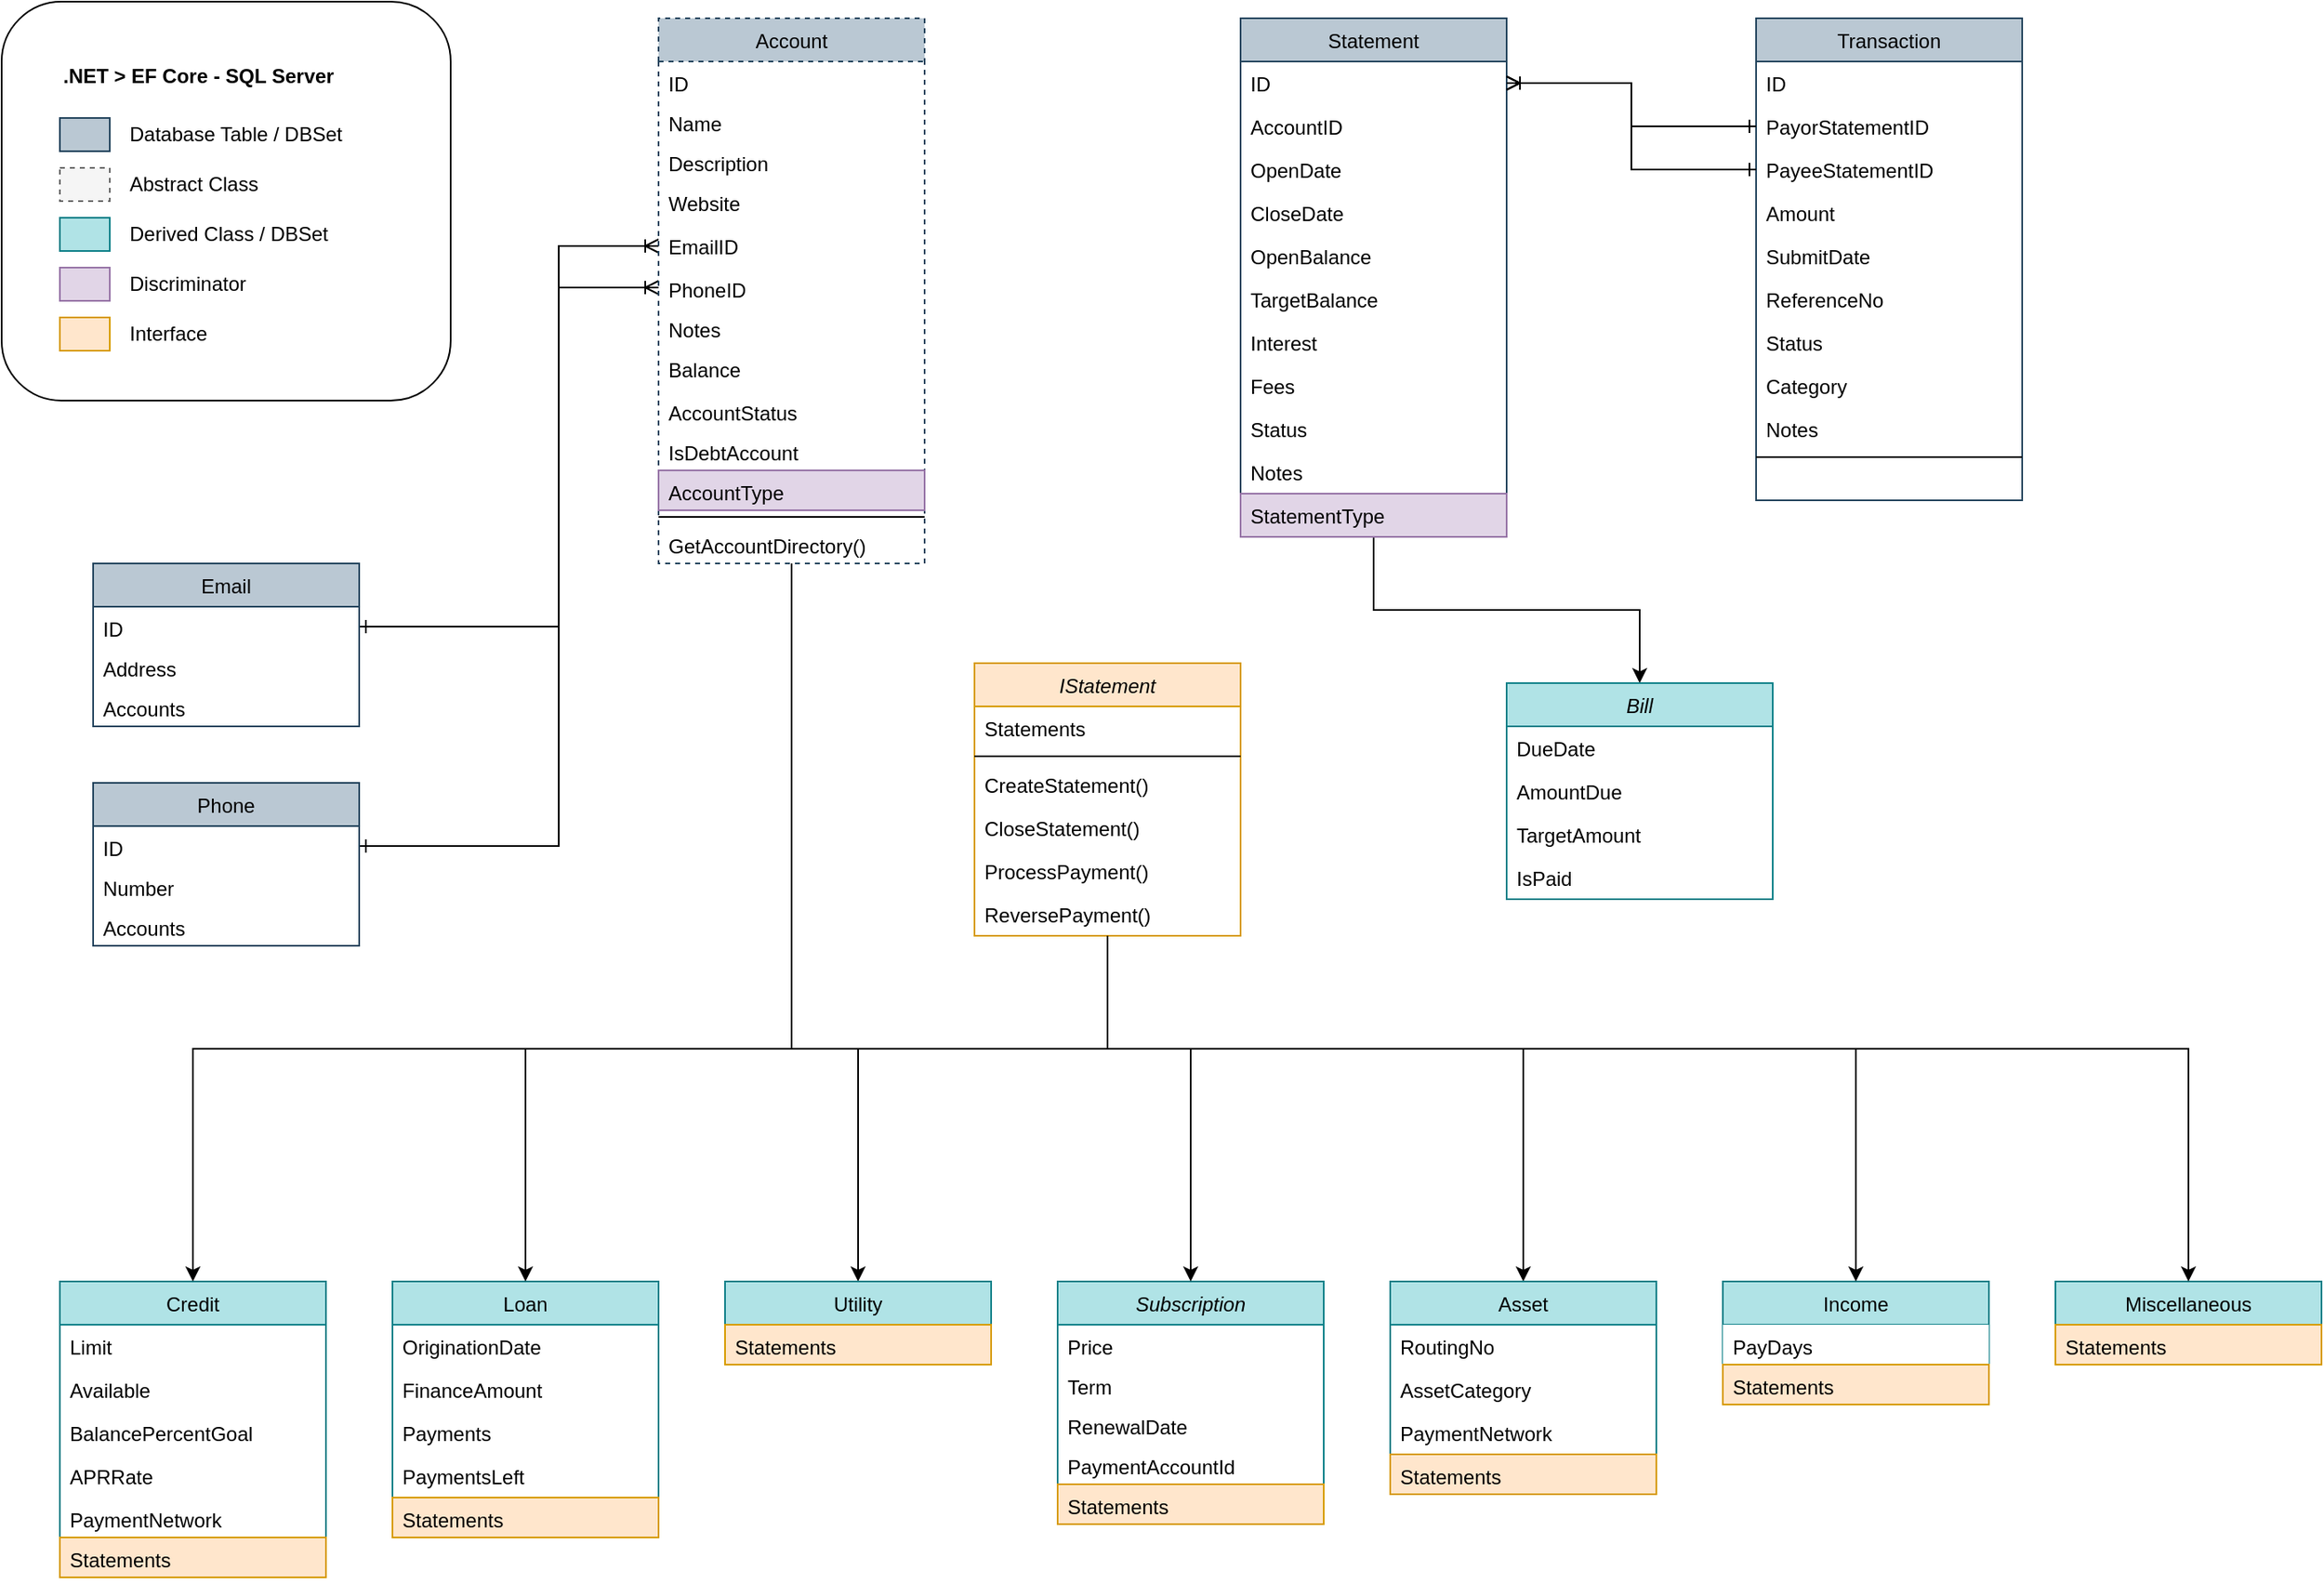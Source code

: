 <mxfile version="24.7.8">
  <diagram id="C5RBs43oDa-KdzZeNtuy" name="Page-1">
    <mxGraphModel dx="3118" dy="3020" grid="1" gridSize="10" guides="1" tooltips="1" connect="1" arrows="1" fold="1" page="1" pageScale="1" pageWidth="1700" pageHeight="1100" math="0" shadow="0">
      <root>
        <mxCell id="WIyWlLk6GJQsqaUBKTNV-0" />
        <mxCell id="WIyWlLk6GJQsqaUBKTNV-1" parent="WIyWlLk6GJQsqaUBKTNV-0" />
        <mxCell id="zkfFHV4jXpPFQw0GAbJ--0" value="Subscription" style="swimlane;fontStyle=2;align=center;verticalAlign=top;childLayout=stackLayout;horizontal=1;startSize=26;horizontalStack=0;resizeParent=1;resizeLast=0;collapsible=1;marginBottom=0;rounded=0;shadow=0;strokeWidth=1;fillColor=#b0e3e6;strokeColor=#0e8088;swimlaneFillColor=default;" parent="WIyWlLk6GJQsqaUBKTNV-1" vertex="1">
          <mxGeometry x="-960" y="-1360" width="160" height="146" as="geometry">
            <mxRectangle x="230" y="140" width="160" height="26" as="alternateBounds" />
          </mxGeometry>
        </mxCell>
        <mxCell id="_o4-oaHqPEH7FaCkr4m0-17" value="Price" style="text;align=left;verticalAlign=top;spacingLeft=4;spacingRight=4;overflow=hidden;rotatable=0;points=[[0,0.5],[1,0.5]];portConstraint=eastwest;rounded=0;shadow=0;html=0;" parent="zkfFHV4jXpPFQw0GAbJ--0" vertex="1">
          <mxGeometry y="26" width="160" height="24" as="geometry" />
        </mxCell>
        <mxCell id="x95yrB3Szmj78A5uCK90-4" value="Term" style="text;align=left;verticalAlign=top;spacingLeft=4;spacingRight=4;overflow=hidden;rotatable=0;points=[[0,0.5],[1,0.5]];portConstraint=eastwest;rounded=0;shadow=0;html=0;" parent="zkfFHV4jXpPFQw0GAbJ--0" vertex="1">
          <mxGeometry y="50" width="160" height="24" as="geometry" />
        </mxCell>
        <mxCell id="x95yrB3Szmj78A5uCK90-5" value="RenewalDate" style="text;align=left;verticalAlign=top;spacingLeft=4;spacingRight=4;overflow=hidden;rotatable=0;points=[[0,0.5],[1,0.5]];portConstraint=eastwest;rounded=0;shadow=0;html=0;" parent="zkfFHV4jXpPFQw0GAbJ--0" vertex="1">
          <mxGeometry y="74" width="160" height="24" as="geometry" />
        </mxCell>
        <mxCell id="_o4-oaHqPEH7FaCkr4m0-56" value="PaymentAccountId" style="text;align=left;verticalAlign=top;spacingLeft=4;spacingRight=4;overflow=hidden;rotatable=0;points=[[0,0.5],[1,0.5]];portConstraint=eastwest;rounded=0;shadow=0;html=0;" parent="zkfFHV4jXpPFQw0GAbJ--0" vertex="1">
          <mxGeometry y="98" width="160" height="24" as="geometry" />
        </mxCell>
        <mxCell id="ar2JnIKMzX02_-HFeaoh-6" value="Statements" style="text;align=left;verticalAlign=top;spacingLeft=4;spacingRight=4;overflow=hidden;rotatable=0;points=[[0,0.5],[1,0.5]];portConstraint=eastwest;rounded=0;shadow=0;html=0;fillColor=#ffe6cc;strokeColor=#d79b00;" vertex="1" parent="zkfFHV4jXpPFQw0GAbJ--0">
          <mxGeometry y="122" width="160" height="24" as="geometry" />
        </mxCell>
        <mxCell id="zkfFHV4jXpPFQw0GAbJ--6" value="Credit" style="swimlane;fontStyle=0;align=center;verticalAlign=top;childLayout=stackLayout;horizontal=1;startSize=26;horizontalStack=0;resizeParent=1;resizeLast=0;collapsible=1;marginBottom=0;rounded=0;shadow=0;strokeWidth=1;swimlaneFillColor=default;fillColor=#b0e3e6;strokeColor=#0e8088;" parent="WIyWlLk6GJQsqaUBKTNV-1" vertex="1">
          <mxGeometry x="-1560" y="-1360" width="160" height="178" as="geometry">
            <mxRectangle x="130" y="380" width="160" height="26" as="alternateBounds" />
          </mxGeometry>
        </mxCell>
        <mxCell id="zkfFHV4jXpPFQw0GAbJ--7" value="Limit" style="text;align=left;verticalAlign=top;spacingLeft=4;spacingRight=4;overflow=hidden;rotatable=0;points=[[0,0.5],[1,0.5]];portConstraint=eastwest;" parent="zkfFHV4jXpPFQw0GAbJ--6" vertex="1">
          <mxGeometry y="26" width="160" height="26" as="geometry" />
        </mxCell>
        <mxCell id="_o4-oaHqPEH7FaCkr4m0-52" value="Available" style="text;align=left;verticalAlign=top;spacingLeft=4;spacingRight=4;overflow=hidden;rotatable=0;points=[[0,0.5],[1,0.5]];portConstraint=eastwest;rounded=0;shadow=0;html=0;fillColor=none;strokeColor=none;" parent="zkfFHV4jXpPFQw0GAbJ--6" vertex="1">
          <mxGeometry y="52" width="160" height="26" as="geometry" />
        </mxCell>
        <mxCell id="zkfFHV4jXpPFQw0GAbJ--10" value="BalancePercentGoal&#xa;" style="text;align=left;verticalAlign=top;spacingLeft=4;spacingRight=4;overflow=hidden;rotatable=0;points=[[0,0.5],[1,0.5]];portConstraint=eastwest;fontStyle=0" parent="zkfFHV4jXpPFQw0GAbJ--6" vertex="1">
          <mxGeometry y="78" width="160" height="26" as="geometry" />
        </mxCell>
        <mxCell id="zkfFHV4jXpPFQw0GAbJ--8" value="APRRate" style="text;align=left;verticalAlign=top;spacingLeft=4;spacingRight=4;overflow=hidden;rotatable=0;points=[[0,0.5],[1,0.5]];portConstraint=eastwest;rounded=0;shadow=0;html=0;" parent="zkfFHV4jXpPFQw0GAbJ--6" vertex="1">
          <mxGeometry y="104" width="160" height="26" as="geometry" />
        </mxCell>
        <mxCell id="cqpSr_XRYGCI9HJxbMWL-13" value="PaymentNetwork" style="text;align=left;verticalAlign=top;spacingLeft=4;spacingRight=4;overflow=hidden;rotatable=0;points=[[0,0.5],[1,0.5]];portConstraint=eastwest;rounded=0;shadow=0;html=0;" parent="zkfFHV4jXpPFQw0GAbJ--6" vertex="1">
          <mxGeometry y="130" width="160" height="24" as="geometry" />
        </mxCell>
        <mxCell id="ar2JnIKMzX02_-HFeaoh-0" value="Statements" style="text;align=left;verticalAlign=top;spacingLeft=4;spacingRight=4;overflow=hidden;rotatable=0;points=[[0,0.5],[1,0.5]];portConstraint=eastwest;rounded=0;shadow=0;html=0;fillColor=#ffe6cc;strokeColor=#d79b00;" vertex="1" parent="zkfFHV4jXpPFQw0GAbJ--6">
          <mxGeometry y="154" width="160" height="24" as="geometry" />
        </mxCell>
        <mxCell id="x95yrB3Szmj78A5uCK90-19" style="edgeStyle=orthogonalEdgeStyle;rounded=0;orthogonalLoop=1;jettySize=auto;html=1;" parent="WIyWlLk6GJQsqaUBKTNV-1" source="zkfFHV4jXpPFQw0GAbJ--17" target="x95yrB3Szmj78A5uCK90-6" edge="1">
          <mxGeometry relative="1" as="geometry" />
        </mxCell>
        <mxCell id="zkfFHV4jXpPFQw0GAbJ--17" value="Statement" style="swimlane;fontStyle=0;align=center;verticalAlign=top;childLayout=stackLayout;horizontal=1;startSize=26;horizontalStack=0;resizeParent=1;resizeLast=0;collapsible=1;marginBottom=0;rounded=0;shadow=0;strokeWidth=1;swimlaneFillColor=default;fillColor=#bac8d3;strokeColor=#23445d;" parent="WIyWlLk6GJQsqaUBKTNV-1" vertex="1">
          <mxGeometry x="-850" y="-2120" width="160" height="312" as="geometry">
            <mxRectangle x="550" y="140" width="160" height="26" as="alternateBounds" />
          </mxGeometry>
        </mxCell>
        <mxCell id="zkfFHV4jXpPFQw0GAbJ--18" value="ID" style="text;align=left;verticalAlign=top;spacingLeft=4;spacingRight=4;overflow=hidden;rotatable=0;points=[[0,0.5],[1,0.5]];portConstraint=eastwest;" parent="zkfFHV4jXpPFQw0GAbJ--17" vertex="1">
          <mxGeometry y="26" width="160" height="26" as="geometry" />
        </mxCell>
        <mxCell id="zkfFHV4jXpPFQw0GAbJ--19" value="AccountID" style="text;align=left;verticalAlign=top;spacingLeft=4;spacingRight=4;overflow=hidden;rotatable=0;points=[[0,0.5],[1,0.5]];portConstraint=eastwest;rounded=0;shadow=0;html=0;" parent="zkfFHV4jXpPFQw0GAbJ--17" vertex="1">
          <mxGeometry y="52" width="160" height="26" as="geometry" />
        </mxCell>
        <mxCell id="zkfFHV4jXpPFQw0GAbJ--20" value="OpenDate" style="text;align=left;verticalAlign=top;spacingLeft=4;spacingRight=4;overflow=hidden;rotatable=0;points=[[0,0.5],[1,0.5]];portConstraint=eastwest;rounded=0;shadow=0;html=0;" parent="zkfFHV4jXpPFQw0GAbJ--17" vertex="1">
          <mxGeometry y="78" width="160" height="26" as="geometry" />
        </mxCell>
        <mxCell id="zkfFHV4jXpPFQw0GAbJ--21" value="CloseDate" style="text;align=left;verticalAlign=top;spacingLeft=4;spacingRight=4;overflow=hidden;rotatable=0;points=[[0,0.5],[1,0.5]];portConstraint=eastwest;rounded=0;shadow=0;html=0;" parent="zkfFHV4jXpPFQw0GAbJ--17" vertex="1">
          <mxGeometry y="104" width="160" height="26" as="geometry" />
        </mxCell>
        <mxCell id="cqpSr_XRYGCI9HJxbMWL-11" value="OpenBalance" style="text;align=left;verticalAlign=top;spacingLeft=4;spacingRight=4;overflow=hidden;rotatable=0;points=[[0,0.5],[1,0.5]];portConstraint=eastwest;rounded=0;shadow=0;html=0;" parent="zkfFHV4jXpPFQw0GAbJ--17" vertex="1">
          <mxGeometry y="130" width="160" height="26" as="geometry" />
        </mxCell>
        <mxCell id="cqpSr_XRYGCI9HJxbMWL-12" value="TargetBalance" style="text;align=left;verticalAlign=top;spacingLeft=4;spacingRight=4;overflow=hidden;rotatable=0;points=[[0,0.5],[1,0.5]];portConstraint=eastwest;rounded=0;shadow=0;html=0;" parent="zkfFHV4jXpPFQw0GAbJ--17" vertex="1">
          <mxGeometry y="156" width="160" height="26" as="geometry" />
        </mxCell>
        <mxCell id="zkfFHV4jXpPFQw0GAbJ--22" value="Interest" style="text;align=left;verticalAlign=top;spacingLeft=4;spacingRight=4;overflow=hidden;rotatable=0;points=[[0,0.5],[1,0.5]];portConstraint=eastwest;rounded=0;shadow=0;html=0;" parent="zkfFHV4jXpPFQw0GAbJ--17" vertex="1">
          <mxGeometry y="182" width="160" height="26" as="geometry" />
        </mxCell>
        <mxCell id="_o4-oaHqPEH7FaCkr4m0-7" value="Fees" style="text;align=left;verticalAlign=top;spacingLeft=4;spacingRight=4;overflow=hidden;rotatable=0;points=[[0,0.5],[1,0.5]];portConstraint=eastwest;rounded=0;shadow=0;html=0;" parent="zkfFHV4jXpPFQw0GAbJ--17" vertex="1">
          <mxGeometry y="208" width="160" height="26" as="geometry" />
        </mxCell>
        <mxCell id="_o4-oaHqPEH7FaCkr4m0-58" value="Status" style="text;align=left;verticalAlign=top;spacingLeft=4;spacingRight=4;overflow=hidden;rotatable=0;points=[[0,0.5],[1,0.5]];portConstraint=eastwest;rounded=0;shadow=0;html=0;" parent="zkfFHV4jXpPFQw0GAbJ--17" vertex="1">
          <mxGeometry y="234" width="160" height="26" as="geometry" />
        </mxCell>
        <mxCell id="_o4-oaHqPEH7FaCkr4m0-61" value="Notes" style="text;align=left;verticalAlign=top;spacingLeft=4;spacingRight=4;overflow=hidden;rotatable=0;points=[[0,0.5],[1,0.5]];portConstraint=eastwest;rounded=0;shadow=0;html=0;" parent="zkfFHV4jXpPFQw0GAbJ--17" vertex="1">
          <mxGeometry y="260" width="160" height="26" as="geometry" />
        </mxCell>
        <mxCell id="x95yrB3Szmj78A5uCK90-20" value="StatementType" style="text;align=left;verticalAlign=top;spacingLeft=4;spacingRight=4;overflow=hidden;rotatable=0;points=[[0,0.5],[1,0.5]];portConstraint=eastwest;rounded=0;shadow=0;html=0;fillColor=#e1d5e7;strokeColor=#9673a6;" parent="zkfFHV4jXpPFQw0GAbJ--17" vertex="1">
          <mxGeometry y="286" width="160" height="26" as="geometry" />
        </mxCell>
        <mxCell id="cXBCJjJMW10G5VkaFOLy-0" value="Transaction" style="swimlane;fontStyle=0;align=center;verticalAlign=top;childLayout=stackLayout;horizontal=1;startSize=26;horizontalStack=0;resizeParent=1;resizeLast=0;collapsible=1;marginBottom=0;rounded=0;shadow=0;strokeWidth=1;fillColor=#bac8d3;strokeColor=#23445d;" parent="WIyWlLk6GJQsqaUBKTNV-1" vertex="1">
          <mxGeometry x="-540" y="-2120" width="160" height="290" as="geometry">
            <mxRectangle x="340" y="380" width="170" height="26" as="alternateBounds" />
          </mxGeometry>
        </mxCell>
        <mxCell id="cXBCJjJMW10G5VkaFOLy-1" value="ID" style="text;align=left;verticalAlign=top;spacingLeft=4;spacingRight=4;overflow=hidden;rotatable=0;points=[[0,0.5],[1,0.5]];portConstraint=eastwest;fontFamily=Helvetica;fontSize=12;fontColor=default;" parent="cXBCJjJMW10G5VkaFOLy-0" vertex="1">
          <mxGeometry y="26" width="160" height="26" as="geometry" />
        </mxCell>
        <mxCell id="_o4-oaHqPEH7FaCkr4m0-65" value="PayorStatementID" style="text;align=left;verticalAlign=top;spacingLeft=4;spacingRight=4;overflow=hidden;rotatable=0;points=[[0,0.5],[1,0.5]];portConstraint=eastwest;" parent="cXBCJjJMW10G5VkaFOLy-0" vertex="1">
          <mxGeometry y="52" width="160" height="26" as="geometry" />
        </mxCell>
        <mxCell id="_o4-oaHqPEH7FaCkr4m0-67" value="PayeeStatementID" style="text;align=left;verticalAlign=top;spacingLeft=4;spacingRight=4;overflow=hidden;rotatable=0;points=[[0,0.5],[1,0.5]];portConstraint=eastwest;" parent="cXBCJjJMW10G5VkaFOLy-0" vertex="1">
          <mxGeometry y="78" width="160" height="26" as="geometry" />
        </mxCell>
        <mxCell id="_o4-oaHqPEH7FaCkr4m0-63" value="Amount" style="text;align=left;verticalAlign=top;spacingLeft=4;spacingRight=4;overflow=hidden;rotatable=0;points=[[0,0.5],[1,0.5]];portConstraint=eastwest;" parent="cXBCJjJMW10G5VkaFOLy-0" vertex="1">
          <mxGeometry y="104" width="160" height="26" as="geometry" />
        </mxCell>
        <mxCell id="_o4-oaHqPEH7FaCkr4m0-64" value="SubmitDate" style="text;align=left;verticalAlign=top;spacingLeft=4;spacingRight=4;overflow=hidden;rotatable=0;points=[[0,0.5],[1,0.5]];portConstraint=eastwest;" parent="cXBCJjJMW10G5VkaFOLy-0" vertex="1">
          <mxGeometry y="130" width="160" height="26" as="geometry" />
        </mxCell>
        <mxCell id="cqpSr_XRYGCI9HJxbMWL-22" value="ReferenceNo" style="text;align=left;verticalAlign=top;spacingLeft=4;spacingRight=4;overflow=hidden;rotatable=0;points=[[0,0.5],[1,0.5]];portConstraint=eastwest;" parent="cXBCJjJMW10G5VkaFOLy-0" vertex="1">
          <mxGeometry y="156" width="160" height="26" as="geometry" />
        </mxCell>
        <mxCell id="_o4-oaHqPEH7FaCkr4m0-66" value="Status" style="text;align=left;verticalAlign=top;spacingLeft=4;spacingRight=4;overflow=hidden;rotatable=0;points=[[0,0.5],[1,0.5]];portConstraint=eastwest;" parent="cXBCJjJMW10G5VkaFOLy-0" vertex="1">
          <mxGeometry y="182" width="160" height="26" as="geometry" />
        </mxCell>
        <mxCell id="cqpSr_XRYGCI9HJxbMWL-23" value="Category" style="text;align=left;verticalAlign=top;spacingLeft=4;spacingRight=4;overflow=hidden;rotatable=0;points=[[0,0.5],[1,0.5]];portConstraint=eastwest;" parent="cXBCJjJMW10G5VkaFOLy-0" vertex="1">
          <mxGeometry y="208" width="160" height="26" as="geometry" />
        </mxCell>
        <mxCell id="cqpSr_XRYGCI9HJxbMWL-21" value="Notes" style="text;align=left;verticalAlign=top;spacingLeft=4;spacingRight=4;overflow=hidden;rotatable=0;points=[[0,0.5],[1,0.5]];portConstraint=eastwest;" parent="cXBCJjJMW10G5VkaFOLy-0" vertex="1">
          <mxGeometry y="234" width="160" height="26" as="geometry" />
        </mxCell>
        <mxCell id="cXBCJjJMW10G5VkaFOLy-2" value="" style="line;html=1;strokeWidth=1;align=left;verticalAlign=middle;spacingTop=-1;spacingLeft=3;spacingRight=3;rotatable=0;labelPosition=right;points=[];portConstraint=eastwest;" parent="cXBCJjJMW10G5VkaFOLy-0" vertex="1">
          <mxGeometry y="260" width="160" height="8" as="geometry" />
        </mxCell>
        <mxCell id="R__9O8PO6tOjmRkodh_9-21" style="edgeStyle=orthogonalEdgeStyle;rounded=0;orthogonalLoop=1;jettySize=auto;html=1;exitX=0;exitY=0.5;exitDx=0;exitDy=0;entryX=1;entryY=0.5;entryDx=0;entryDy=0;startArrow=ERoneToMany;startFill=0;endArrow=ERone;endFill=0;" parent="WIyWlLk6GJQsqaUBKTNV-1" source="_o4-oaHqPEH7FaCkr4m0-34" target="R__9O8PO6tOjmRkodh_9-2" edge="1">
          <mxGeometry relative="1" as="geometry">
            <Array as="points">
              <mxPoint x="-1260" y="-1983" />
              <mxPoint x="-1260" y="-1754" />
            </Array>
          </mxGeometry>
        </mxCell>
        <mxCell id="R__9O8PO6tOjmRkodh_9-22" style="edgeStyle=orthogonalEdgeStyle;rounded=0;orthogonalLoop=1;jettySize=auto;html=1;entryX=1;entryY=0.5;entryDx=0;entryDy=0;startArrow=ERoneToMany;startFill=0;endArrow=ERone;endFill=0;exitX=0;exitY=0.5;exitDx=0;exitDy=0;" parent="WIyWlLk6GJQsqaUBKTNV-1" source="_o4-oaHqPEH7FaCkr4m0-35" target="R__9O8PO6tOjmRkodh_9-5" edge="1">
          <mxGeometry relative="1" as="geometry">
            <mxPoint x="-680" y="-2110" as="sourcePoint" />
            <Array as="points">
              <mxPoint x="-1260" y="-1958" />
              <mxPoint x="-1260" y="-1622" />
            </Array>
          </mxGeometry>
        </mxCell>
        <mxCell id="R__9O8PO6tOjmRkodh_9-40" style="edgeStyle=orthogonalEdgeStyle;rounded=0;orthogonalLoop=1;jettySize=auto;html=1;entryX=0.5;entryY=0;entryDx=0;entryDy=0;exitX=0.5;exitY=1;exitDx=0;exitDy=0;" parent="WIyWlLk6GJQsqaUBKTNV-1" source="_o4-oaHqPEH7FaCkr4m0-29" target="_o4-oaHqPEH7FaCkr4m0-44" edge="1">
          <mxGeometry relative="1" as="geometry">
            <mxPoint x="-800" y="-1780" as="sourcePoint" />
            <Array as="points">
              <mxPoint x="-1120" y="-1500" />
              <mxPoint x="-680" y="-1500" />
            </Array>
          </mxGeometry>
        </mxCell>
        <mxCell id="_o4-oaHqPEH7FaCkr4m0-29" value="Account" style="swimlane;fontStyle=0;align=center;verticalAlign=top;childLayout=stackLayout;horizontal=1;startSize=26;horizontalStack=0;resizeParent=1;resizeLast=0;collapsible=1;marginBottom=0;rounded=0;shadow=0;strokeWidth=1;dashed=1;swimlaneFillColor=default;fillColor=#bac8d3;strokeColor=#23445d;" parent="WIyWlLk6GJQsqaUBKTNV-1" vertex="1">
          <mxGeometry x="-1200" y="-2120" width="160" height="328" as="geometry">
            <mxRectangle x="-1200" y="-2120" width="160" height="26" as="alternateBounds" />
          </mxGeometry>
        </mxCell>
        <mxCell id="_o4-oaHqPEH7FaCkr4m0-30" value="ID" style="text;align=left;verticalAlign=top;spacingLeft=4;spacingRight=4;overflow=hidden;rotatable=0;points=[[0,0.5],[1,0.5]];portConstraint=eastwest;fillColor=none;" parent="_o4-oaHqPEH7FaCkr4m0-29" vertex="1">
          <mxGeometry y="26" width="160" height="24" as="geometry" />
        </mxCell>
        <mxCell id="_o4-oaHqPEH7FaCkr4m0-31" value="Name" style="text;align=left;verticalAlign=top;spacingLeft=4;spacingRight=4;overflow=hidden;rotatable=0;points=[[0,0.5],[1,0.5]];portConstraint=eastwest;fillColor=none;" parent="_o4-oaHqPEH7FaCkr4m0-29" vertex="1">
          <mxGeometry y="50" width="160" height="24" as="geometry" />
        </mxCell>
        <mxCell id="_o4-oaHqPEH7FaCkr4m0-57" value="Description" style="text;align=left;verticalAlign=top;spacingLeft=4;spacingRight=4;overflow=hidden;rotatable=0;points=[[0,0.5],[1,0.5]];portConstraint=eastwest;fillColor=none;" parent="_o4-oaHqPEH7FaCkr4m0-29" vertex="1">
          <mxGeometry y="74" width="160" height="24" as="geometry" />
        </mxCell>
        <mxCell id="_o4-oaHqPEH7FaCkr4m0-32" value="Website" style="text;align=left;verticalAlign=top;spacingLeft=4;spacingRight=4;overflow=hidden;rotatable=0;points=[[0,0.5],[1,0.5]];portConstraint=eastwest;rounded=0;shadow=0;html=0;fillColor=none;" parent="_o4-oaHqPEH7FaCkr4m0-29" vertex="1">
          <mxGeometry y="98" width="160" height="26" as="geometry" />
        </mxCell>
        <mxCell id="_o4-oaHqPEH7FaCkr4m0-34" value="EmailID" style="text;align=left;verticalAlign=top;spacingLeft=4;spacingRight=4;overflow=hidden;rotatable=0;points=[[0,0.5],[1,0.5]];portConstraint=eastwest;rounded=0;shadow=0;html=0;fillColor=none;" parent="_o4-oaHqPEH7FaCkr4m0-29" vertex="1">
          <mxGeometry y="124" width="160" height="26" as="geometry" />
        </mxCell>
        <mxCell id="_o4-oaHqPEH7FaCkr4m0-35" value="PhoneID" style="text;align=left;verticalAlign=top;spacingLeft=4;spacingRight=4;overflow=hidden;rotatable=0;points=[[0,0.5],[1,0.5]];portConstraint=eastwest;rounded=0;shadow=0;html=0;fillColor=none;" parent="_o4-oaHqPEH7FaCkr4m0-29" vertex="1">
          <mxGeometry y="150" width="160" height="24" as="geometry" />
        </mxCell>
        <mxCell id="_o4-oaHqPEH7FaCkr4m0-38" value="Notes" style="text;align=left;verticalAlign=top;spacingLeft=4;spacingRight=4;overflow=hidden;rotatable=0;points=[[0,0.5],[1,0.5]];portConstraint=eastwest;rounded=0;shadow=0;html=0;fillColor=none;" parent="_o4-oaHqPEH7FaCkr4m0-29" vertex="1">
          <mxGeometry y="174" width="160" height="24" as="geometry" />
        </mxCell>
        <mxCell id="_o4-oaHqPEH7FaCkr4m0-36" value="Balance" style="text;align=left;verticalAlign=top;spacingLeft=4;spacingRight=4;overflow=hidden;rotatable=0;points=[[0,0.5],[1,0.5]];portConstraint=eastwest;rounded=0;shadow=0;html=0;fillColor=none;" parent="_o4-oaHqPEH7FaCkr4m0-29" vertex="1">
          <mxGeometry y="198" width="160" height="26" as="geometry" />
        </mxCell>
        <mxCell id="R__9O8PO6tOjmRkodh_9-7" value="AccountStatus" style="text;align=left;verticalAlign=top;spacingLeft=4;spacingRight=4;overflow=hidden;rotatable=0;points=[[0,0.5],[1,0.5]];portConstraint=eastwest;rounded=0;shadow=0;html=0;fillColor=none;" parent="_o4-oaHqPEH7FaCkr4m0-29" vertex="1">
          <mxGeometry y="224" width="160" height="24" as="geometry" />
        </mxCell>
        <mxCell id="x95yrB3Szmj78A5uCK90-2" value="IsDebtAccount" style="text;align=left;verticalAlign=top;spacingLeft=4;spacingRight=4;overflow=hidden;rotatable=0;points=[[0,0.5],[1,0.5]];portConstraint=eastwest;rounded=0;shadow=0;html=0;fillColor=none;" parent="_o4-oaHqPEH7FaCkr4m0-29" vertex="1">
          <mxGeometry y="248" width="160" height="24" as="geometry" />
        </mxCell>
        <mxCell id="_o4-oaHqPEH7FaCkr4m0-33" value="AccountType" style="text;align=left;verticalAlign=top;spacingLeft=4;spacingRight=4;overflow=hidden;rotatable=0;points=[[0,0.5],[1,0.5]];portConstraint=eastwest;rounded=0;shadow=0;html=0;fillColor=#e1d5e7;strokeColor=#9673a6;" parent="_o4-oaHqPEH7FaCkr4m0-29" vertex="1">
          <mxGeometry y="272" width="160" height="24" as="geometry" />
        </mxCell>
        <mxCell id="_o4-oaHqPEH7FaCkr4m0-40" value="" style="line;html=1;strokeWidth=1;align=left;verticalAlign=middle;spacingTop=-1;spacingLeft=3;spacingRight=3;rotatable=0;labelPosition=right;points=[];portConstraint=eastwest;" parent="_o4-oaHqPEH7FaCkr4m0-29" vertex="1">
          <mxGeometry y="296" width="160" height="8" as="geometry" />
        </mxCell>
        <mxCell id="R__9O8PO6tOjmRkodh_9-41" value="GetAccountDirectory()" style="text;align=left;verticalAlign=top;spacingLeft=4;spacingRight=4;overflow=hidden;rotatable=0;points=[[0,0.5],[1,0.5]];portConstraint=eastwest;rounded=0;shadow=0;html=0;" parent="_o4-oaHqPEH7FaCkr4m0-29" vertex="1">
          <mxGeometry y="304" width="160" height="24" as="geometry" />
        </mxCell>
        <mxCell id="_o4-oaHqPEH7FaCkr4m0-44" value="Asset" style="swimlane;fontStyle=0;align=center;verticalAlign=top;childLayout=stackLayout;horizontal=1;startSize=26;horizontalStack=0;resizeParent=1;resizeLast=0;collapsible=1;marginBottom=0;rounded=0;shadow=0;strokeWidth=1;strokeColor=#0e8088;swimlaneLine=1;fillColor=#b0e3e6;swimlaneFillColor=default;" parent="WIyWlLk6GJQsqaUBKTNV-1" vertex="1">
          <mxGeometry x="-760" y="-1360" width="160" height="128" as="geometry">
            <mxRectangle x="340" y="380" width="170" height="26" as="alternateBounds" />
          </mxGeometry>
        </mxCell>
        <mxCell id="_o4-oaHqPEH7FaCkr4m0-45" value="RoutingNo" style="text;align=left;verticalAlign=top;spacingLeft=4;spacingRight=4;overflow=hidden;rotatable=0;points=[[0,0.5],[1,0.5]];portConstraint=eastwest;" parent="_o4-oaHqPEH7FaCkr4m0-44" vertex="1">
          <mxGeometry y="26" width="160" height="26" as="geometry" />
        </mxCell>
        <mxCell id="R__9O8PO6tOjmRkodh_9-33" value="AssetCategory" style="text;align=left;verticalAlign=top;spacingLeft=4;spacingRight=4;overflow=hidden;rotatable=0;points=[[0,0.5],[1,0.5]];portConstraint=eastwest;" parent="_o4-oaHqPEH7FaCkr4m0-44" vertex="1">
          <mxGeometry y="52" width="160" height="26" as="geometry" />
        </mxCell>
        <mxCell id="x95yrB3Szmj78A5uCK90-3" value="PaymentNetwork" style="text;align=left;verticalAlign=top;spacingLeft=4;spacingRight=4;overflow=hidden;rotatable=0;points=[[0,0.5],[1,0.5]];portConstraint=eastwest;" parent="_o4-oaHqPEH7FaCkr4m0-44" vertex="1">
          <mxGeometry y="78" width="160" height="26" as="geometry" />
        </mxCell>
        <mxCell id="ar2JnIKMzX02_-HFeaoh-5" value="Statements" style="text;align=left;verticalAlign=top;spacingLeft=4;spacingRight=4;overflow=hidden;rotatable=0;points=[[0,0.5],[1,0.5]];portConstraint=eastwest;rounded=0;shadow=0;html=0;fillColor=#ffe6cc;strokeColor=#d79b00;" vertex="1" parent="_o4-oaHqPEH7FaCkr4m0-44">
          <mxGeometry y="104" width="160" height="24" as="geometry" />
        </mxCell>
        <mxCell id="_o4-oaHqPEH7FaCkr4m0-53" value="Income" style="swimlane;fontStyle=0;align=center;verticalAlign=top;childLayout=stackLayout;horizontal=1;startSize=26;horizontalStack=0;resizeParent=1;resizeLast=0;collapsible=1;marginBottom=0;rounded=0;shadow=0;strokeWidth=1;swimlaneFillColor=default;fillColor=#b0e3e6;strokeColor=#0e8088;" parent="WIyWlLk6GJQsqaUBKTNV-1" vertex="1">
          <mxGeometry x="-560" y="-1360" width="160" height="74" as="geometry">
            <mxRectangle x="340" y="380" width="170" height="26" as="alternateBounds" />
          </mxGeometry>
        </mxCell>
        <mxCell id="cqpSr_XRYGCI9HJxbMWL-9" value="PayDays" style="text;align=left;verticalAlign=top;spacingLeft=4;spacingRight=4;overflow=hidden;rotatable=0;points=[[0,0.5],[1,0.5]];portConstraint=eastwest;fillColor=default;gradientColor=none;" parent="_o4-oaHqPEH7FaCkr4m0-53" vertex="1">
          <mxGeometry y="26" width="160" height="24" as="geometry" />
        </mxCell>
        <mxCell id="ar2JnIKMzX02_-HFeaoh-4" value="Statements" style="text;align=left;verticalAlign=top;spacingLeft=4;spacingRight=4;overflow=hidden;rotatable=0;points=[[0,0.5],[1,0.5]];portConstraint=eastwest;rounded=0;shadow=0;html=0;fillColor=#ffe6cc;strokeColor=#d79b00;" vertex="1" parent="_o4-oaHqPEH7FaCkr4m0-53">
          <mxGeometry y="50" width="160" height="24" as="geometry" />
        </mxCell>
        <mxCell id="_o4-oaHqPEH7FaCkr4m0-59" value="Loan" style="swimlane;fontStyle=0;align=center;verticalAlign=top;childLayout=stackLayout;horizontal=1;startSize=26;horizontalStack=0;resizeParent=1;resizeLast=0;collapsible=1;marginBottom=0;rounded=0;shadow=0;strokeWidth=1;fillColor=#b0e3e6;strokeColor=#0e8088;swimlaneFillColor=default;" parent="WIyWlLk6GJQsqaUBKTNV-1" vertex="1">
          <mxGeometry x="-1360" y="-1360" width="160" height="154" as="geometry">
            <mxRectangle x="340" y="380" width="170" height="26" as="alternateBounds" />
          </mxGeometry>
        </mxCell>
        <mxCell id="R__9O8PO6tOjmRkodh_9-25" value="OriginationDate" style="text;align=left;verticalAlign=top;spacingLeft=4;spacingRight=4;overflow=hidden;rotatable=0;points=[[0,0.5],[1,0.5]];portConstraint=eastwest;rounded=0;shadow=0;html=0;fillColor=none;strokeColor=none;" parent="_o4-oaHqPEH7FaCkr4m0-59" vertex="1">
          <mxGeometry y="26" width="160" height="26" as="geometry" />
        </mxCell>
        <mxCell id="R__9O8PO6tOjmRkodh_9-27" value="FinanceAmount" style="text;align=left;verticalAlign=top;spacingLeft=4;spacingRight=4;overflow=hidden;rotatable=0;points=[[0,0.5],[1,0.5]];portConstraint=eastwest;rounded=0;shadow=0;html=0;fillColor=none;strokeColor=none;" parent="_o4-oaHqPEH7FaCkr4m0-59" vertex="1">
          <mxGeometry y="52" width="160" height="26" as="geometry" />
        </mxCell>
        <mxCell id="R__9O8PO6tOjmRkodh_9-28" value="Payments" style="text;align=left;verticalAlign=top;spacingLeft=4;spacingRight=4;overflow=hidden;rotatable=0;points=[[0,0.5],[1,0.5]];portConstraint=eastwest;rounded=0;shadow=0;html=0;fillColor=none;strokeColor=none;" parent="_o4-oaHqPEH7FaCkr4m0-59" vertex="1">
          <mxGeometry y="78" width="160" height="26" as="geometry" />
        </mxCell>
        <mxCell id="R__9O8PO6tOjmRkodh_9-29" value="PaymentsLeft" style="text;align=left;verticalAlign=top;spacingLeft=4;spacingRight=4;overflow=hidden;rotatable=0;points=[[0,0.5],[1,0.5]];portConstraint=eastwest;rounded=0;shadow=0;html=0;fillColor=none;strokeColor=none;" parent="_o4-oaHqPEH7FaCkr4m0-59" vertex="1">
          <mxGeometry y="104" width="160" height="26" as="geometry" />
        </mxCell>
        <mxCell id="ar2JnIKMzX02_-HFeaoh-8" value="Statements" style="text;align=left;verticalAlign=top;spacingLeft=4;spacingRight=4;overflow=hidden;rotatable=0;points=[[0,0.5],[1,0.5]];portConstraint=eastwest;rounded=0;shadow=0;html=0;fillColor=#ffe6cc;strokeColor=#d79b00;" vertex="1" parent="_o4-oaHqPEH7FaCkr4m0-59">
          <mxGeometry y="130" width="160" height="24" as="geometry" />
        </mxCell>
        <mxCell id="cqpSr_XRYGCI9HJxbMWL-16" style="edgeStyle=orthogonalEdgeStyle;rounded=0;orthogonalLoop=1;jettySize=auto;html=1;startArrow=ERoneToMany;startFill=0;endArrow=ERone;endFill=0;entryX=0;entryY=0.5;entryDx=0;entryDy=0;exitX=1;exitY=0.5;exitDx=0;exitDy=0;" parent="WIyWlLk6GJQsqaUBKTNV-1" source="zkfFHV4jXpPFQw0GAbJ--18" target="_o4-oaHqPEH7FaCkr4m0-65" edge="1">
          <mxGeometry relative="1" as="geometry">
            <mxPoint x="-850" y="-1530" as="targetPoint" />
          </mxGeometry>
        </mxCell>
        <mxCell id="R__9O8PO6tOjmRkodh_9-0" value="Email" style="swimlane;fontStyle=0;align=center;verticalAlign=top;childLayout=stackLayout;horizontal=1;startSize=26;horizontalStack=0;resizeParent=1;resizeLast=0;collapsible=1;marginBottom=0;rounded=0;shadow=0;strokeWidth=1;fillColor=#bac8d3;strokeColor=#23445d;swimlaneFillColor=default;" parent="WIyWlLk6GJQsqaUBKTNV-1" vertex="1">
          <mxGeometry x="-1540" y="-1792" width="160" height="98" as="geometry">
            <mxRectangle x="340" y="380" width="170" height="26" as="alternateBounds" />
          </mxGeometry>
        </mxCell>
        <mxCell id="R__9O8PO6tOjmRkodh_9-2" value="ID" style="text;align=left;verticalAlign=top;spacingLeft=4;spacingRight=4;overflow=hidden;rotatable=0;points=[[0,0.5],[1,0.5]];portConstraint=eastwest;fillColor=none;" parent="R__9O8PO6tOjmRkodh_9-0" vertex="1">
          <mxGeometry y="26" width="160" height="24" as="geometry" />
        </mxCell>
        <mxCell id="R__9O8PO6tOjmRkodh_9-3" value="Address" style="text;align=left;verticalAlign=top;spacingLeft=4;spacingRight=4;overflow=hidden;rotatable=0;points=[[0,0.5],[1,0.5]];portConstraint=eastwest;fillColor=none;" parent="R__9O8PO6tOjmRkodh_9-0" vertex="1">
          <mxGeometry y="50" width="160" height="24" as="geometry" />
        </mxCell>
        <mxCell id="x95yrB3Szmj78A5uCK90-0" value="Accounts" style="text;align=left;verticalAlign=top;spacingLeft=4;spacingRight=4;overflow=hidden;rotatable=0;points=[[0,0.5],[1,0.5]];portConstraint=eastwest;fillColor=none;" parent="R__9O8PO6tOjmRkodh_9-0" vertex="1">
          <mxGeometry y="74" width="160" height="24" as="geometry" />
        </mxCell>
        <mxCell id="R__9O8PO6tOjmRkodh_9-4" value="Phone" style="swimlane;fontStyle=0;align=center;verticalAlign=top;childLayout=stackLayout;horizontal=1;startSize=26;horizontalStack=0;resizeParent=1;resizeLast=0;collapsible=1;marginBottom=0;rounded=0;shadow=0;strokeWidth=1;fillColor=#bac8d3;strokeColor=#23445d;swimlaneFillColor=default;" parent="WIyWlLk6GJQsqaUBKTNV-1" vertex="1">
          <mxGeometry x="-1540" y="-1660" width="160" height="98" as="geometry">
            <mxRectangle x="340" y="380" width="170" height="26" as="alternateBounds" />
          </mxGeometry>
        </mxCell>
        <mxCell id="R__9O8PO6tOjmRkodh_9-5" value="ID" style="text;align=left;verticalAlign=top;spacingLeft=4;spacingRight=4;overflow=hidden;rotatable=0;points=[[0,0.5],[1,0.5]];portConstraint=eastwest;fillColor=none;" parent="R__9O8PO6tOjmRkodh_9-4" vertex="1">
          <mxGeometry y="26" width="160" height="24" as="geometry" />
        </mxCell>
        <mxCell id="R__9O8PO6tOjmRkodh_9-6" value="Number" style="text;align=left;verticalAlign=top;spacingLeft=4;spacingRight=4;overflow=hidden;rotatable=0;points=[[0,0.5],[1,0.5]];portConstraint=eastwest;fillColor=none;" parent="R__9O8PO6tOjmRkodh_9-4" vertex="1">
          <mxGeometry y="50" width="160" height="24" as="geometry" />
        </mxCell>
        <mxCell id="R__9O8PO6tOjmRkodh_9-43" style="edgeStyle=orthogonalEdgeStyle;rounded=0;orthogonalLoop=1;jettySize=auto;html=1;exitX=0;exitY=0.5;exitDx=0;exitDy=0;entryX=0;entryY=0.5;entryDx=0;entryDy=0;" parent="R__9O8PO6tOjmRkodh_9-4" source="R__9O8PO6tOjmRkodh_9-5" target="R__9O8PO6tOjmRkodh_9-5" edge="1">
          <mxGeometry relative="1" as="geometry" />
        </mxCell>
        <mxCell id="x95yrB3Szmj78A5uCK90-1" value="Accounts" style="text;align=left;verticalAlign=top;spacingLeft=4;spacingRight=4;overflow=hidden;rotatable=0;points=[[0,0.5],[1,0.5]];portConstraint=eastwest;fillColor=none;" parent="R__9O8PO6tOjmRkodh_9-4" vertex="1">
          <mxGeometry y="74" width="160" height="24" as="geometry" />
        </mxCell>
        <mxCell id="R__9O8PO6tOjmRkodh_9-11" value="&lt;div&gt;&lt;br&gt;&lt;/div&gt;" style="rounded=1;whiteSpace=wrap;html=1;" parent="WIyWlLk6GJQsqaUBKTNV-1" vertex="1">
          <mxGeometry x="-1595" y="-2130" width="270" height="240" as="geometry" />
        </mxCell>
        <mxCell id="R__9O8PO6tOjmRkodh_9-36" style="edgeStyle=orthogonalEdgeStyle;rounded=0;orthogonalLoop=1;jettySize=auto;html=1;entryX=0.5;entryY=0;entryDx=0;entryDy=0;exitX=0.5;exitY=1;exitDx=0;exitDy=0;" parent="WIyWlLk6GJQsqaUBKTNV-1" source="_o4-oaHqPEH7FaCkr4m0-29" target="zkfFHV4jXpPFQw0GAbJ--6" edge="1">
          <mxGeometry relative="1" as="geometry">
            <mxPoint x="-1110" y="-1630" as="sourcePoint" />
            <Array as="points">
              <mxPoint x="-1120" y="-1500" />
              <mxPoint x="-1480" y="-1500" />
            </Array>
          </mxGeometry>
        </mxCell>
        <mxCell id="R__9O8PO6tOjmRkodh_9-37" style="edgeStyle=orthogonalEdgeStyle;rounded=0;orthogonalLoop=1;jettySize=auto;html=1;exitX=0.5;exitY=1;exitDx=0;exitDy=0;" parent="WIyWlLk6GJQsqaUBKTNV-1" source="_o4-oaHqPEH7FaCkr4m0-29" target="_o4-oaHqPEH7FaCkr4m0-59" edge="1">
          <mxGeometry relative="1" as="geometry">
            <mxPoint x="-1120" y="-1548" as="sourcePoint" />
            <Array as="points">
              <mxPoint x="-1120" y="-1500" />
              <mxPoint x="-1280" y="-1500" />
            </Array>
          </mxGeometry>
        </mxCell>
        <mxCell id="R__9O8PO6tOjmRkodh_9-38" style="edgeStyle=orthogonalEdgeStyle;rounded=0;orthogonalLoop=1;jettySize=auto;html=1;exitX=0.5;exitY=1;exitDx=0;exitDy=0;" parent="WIyWlLk6GJQsqaUBKTNV-1" source="_o4-oaHqPEH7FaCkr4m0-29" target="efs0HQKITwVRshjDZPtq-0" edge="1">
          <mxGeometry relative="1" as="geometry">
            <mxPoint x="-1119" y="-1550" as="sourcePoint" />
            <Array as="points">
              <mxPoint x="-1120" y="-1500" />
              <mxPoint x="-1080" y="-1500" />
            </Array>
          </mxGeometry>
        </mxCell>
        <mxCell id="R__9O8PO6tOjmRkodh_9-39" style="edgeStyle=orthogonalEdgeStyle;rounded=0;orthogonalLoop=1;jettySize=auto;html=1;exitX=0.5;exitY=1;exitDx=0;exitDy=0;" parent="WIyWlLk6GJQsqaUBKTNV-1" source="_o4-oaHqPEH7FaCkr4m0-29" target="zkfFHV4jXpPFQw0GAbJ--0" edge="1">
          <mxGeometry relative="1" as="geometry">
            <mxPoint x="-1120" y="-1548" as="sourcePoint" />
            <Array as="points">
              <mxPoint x="-1120" y="-1500" />
              <mxPoint x="-880" y="-1500" />
            </Array>
          </mxGeometry>
        </mxCell>
        <mxCell id="R__9O8PO6tOjmRkodh_9-42" style="edgeStyle=orthogonalEdgeStyle;rounded=0;orthogonalLoop=1;jettySize=auto;html=1;entryX=0.5;entryY=0;entryDx=0;entryDy=0;exitX=0.5;exitY=1;exitDx=0;exitDy=0;" parent="WIyWlLk6GJQsqaUBKTNV-1" source="_o4-oaHqPEH7FaCkr4m0-29" target="_o4-oaHqPEH7FaCkr4m0-53" edge="1">
          <mxGeometry relative="1" as="geometry">
            <mxPoint x="-990" y="-1760" as="sourcePoint" />
            <mxPoint x="-420" y="-1354" as="targetPoint" />
            <Array as="points">
              <mxPoint x="-1120" y="-1500" />
              <mxPoint x="-480" y="-1500" />
            </Array>
          </mxGeometry>
        </mxCell>
        <mxCell id="x95yrB3Szmj78A5uCK90-6" value="Bill" style="swimlane;fontStyle=2;align=center;verticalAlign=top;childLayout=stackLayout;horizontal=1;startSize=26;horizontalStack=0;resizeParent=1;resizeLast=0;collapsible=1;marginBottom=0;rounded=0;shadow=0;strokeWidth=1;swimlaneFillColor=default;fillColor=#b0e3e6;strokeColor=#0e8088;fontFamily=Helvetica;fontSize=12;fontColor=default;" parent="WIyWlLk6GJQsqaUBKTNV-1" vertex="1">
          <mxGeometry x="-690" y="-1720" width="160" height="130" as="geometry">
            <mxRectangle x="550" y="140" width="160" height="26" as="alternateBounds" />
          </mxGeometry>
        </mxCell>
        <mxCell id="x95yrB3Szmj78A5uCK90-9" value="DueDate" style="text;align=left;verticalAlign=top;spacingLeft=4;spacingRight=4;overflow=hidden;rotatable=0;points=[[0,0.5],[1,0.5]];portConstraint=eastwest;rounded=0;shadow=0;html=0;fontFamily=Helvetica;fontSize=12;fontColor=default;fontStyle=0;" parent="x95yrB3Szmj78A5uCK90-6" vertex="1">
          <mxGeometry y="26" width="160" height="26" as="geometry" />
        </mxCell>
        <mxCell id="x95yrB3Szmj78A5uCK90-10" value="AmountDue" style="text;align=left;verticalAlign=top;spacingLeft=4;spacingRight=4;overflow=hidden;rotatable=0;points=[[0,0.5],[1,0.5]];portConstraint=eastwest;rounded=0;shadow=0;html=0;fontFamily=Helvetica;fontSize=12;fontColor=default;fontStyle=0;" parent="x95yrB3Szmj78A5uCK90-6" vertex="1">
          <mxGeometry y="52" width="160" height="26" as="geometry" />
        </mxCell>
        <mxCell id="x95yrB3Szmj78A5uCK90-11" value="TargetAmount" style="text;align=left;verticalAlign=top;spacingLeft=4;spacingRight=4;overflow=hidden;rotatable=0;points=[[0,0.5],[1,0.5]];portConstraint=eastwest;rounded=0;shadow=0;html=0;fontFamily=Helvetica;fontSize=12;fontColor=default;fontStyle=0;" parent="x95yrB3Szmj78A5uCK90-6" vertex="1">
          <mxGeometry y="78" width="160" height="26" as="geometry" />
        </mxCell>
        <mxCell id="x95yrB3Szmj78A5uCK90-15" value="IsPaid" style="text;align=left;verticalAlign=top;spacingLeft=4;spacingRight=4;overflow=hidden;rotatable=0;points=[[0,0.5],[1,0.5]];portConstraint=eastwest;rounded=0;shadow=0;html=0;fontFamily=Helvetica;fontSize=12;fontColor=default;fontStyle=0;" parent="x95yrB3Szmj78A5uCK90-6" vertex="1">
          <mxGeometry y="104" width="160" height="26" as="geometry" />
        </mxCell>
        <mxCell id="x95yrB3Szmj78A5uCK90-22" value="" style="rounded=0;whiteSpace=wrap;html=1;shadow=0;strokeColor=#0e8088;strokeWidth=1;align=center;verticalAlign=top;fontFamily=Helvetica;fontSize=12;fontColor=default;fontStyle=0;fillColor=#b0e3e6;swimlaneFillColor=default;" parent="WIyWlLk6GJQsqaUBKTNV-1" vertex="1">
          <mxGeometry x="-1560" y="-2000" width="30" height="20" as="geometry" />
        </mxCell>
        <mxCell id="x95yrB3Szmj78A5uCK90-23" value="" style="rounded=0;whiteSpace=wrap;html=1;shadow=0;strokeColor=#666666;strokeWidth=1;align=center;verticalAlign=top;fontFamily=Helvetica;fontSize=12;fontColor=#333333;fontStyle=0;fillColor=#f5f5f5;swimlaneFillColor=default;dashed=1;" parent="WIyWlLk6GJQsqaUBKTNV-1" vertex="1">
          <mxGeometry x="-1560" y="-2030" width="30" height="20" as="geometry" />
        </mxCell>
        <mxCell id="x95yrB3Szmj78A5uCK90-21" value="" style="rounded=0;whiteSpace=wrap;html=1;shadow=0;strokeColor=#23445d;strokeWidth=1;align=center;verticalAlign=top;fontFamily=Helvetica;fontSize=12;fontColor=default;fontStyle=0;fillColor=#bac8d3;" parent="WIyWlLk6GJQsqaUBKTNV-1" vertex="1">
          <mxGeometry x="-1560" y="-2060" width="30" height="20" as="geometry" />
        </mxCell>
        <mxCell id="x95yrB3Szmj78A5uCK90-50" value="Database Table / DBSet" style="text;html=1;align=left;verticalAlign=middle;whiteSpace=wrap;rounded=0;" parent="WIyWlLk6GJQsqaUBKTNV-1" vertex="1">
          <mxGeometry x="-1520" y="-2065" width="190" height="30" as="geometry" />
        </mxCell>
        <mxCell id="x95yrB3Szmj78A5uCK90-51" value="Derived Class / DBSet" style="text;html=1;align=left;verticalAlign=middle;whiteSpace=wrap;rounded=0;" parent="WIyWlLk6GJQsqaUBKTNV-1" vertex="1">
          <mxGeometry x="-1520" y="-2005" width="190" height="30" as="geometry" />
        </mxCell>
        <mxCell id="x95yrB3Szmj78A5uCK90-52" value="Abstract Class" style="text;html=1;align=left;verticalAlign=middle;whiteSpace=wrap;rounded=0;" parent="WIyWlLk6GJQsqaUBKTNV-1" vertex="1">
          <mxGeometry x="-1520" y="-2035" width="190" height="30" as="geometry" />
        </mxCell>
        <mxCell id="x95yrB3Szmj78A5uCK90-54" value=".NET &amp;gt; EF Core - SQL Server" style="text;html=1;align=left;verticalAlign=middle;whiteSpace=wrap;rounded=0;fontStyle=1" parent="WIyWlLk6GJQsqaUBKTNV-1" vertex="1">
          <mxGeometry x="-1560" y="-2100" width="200" height="30" as="geometry" />
        </mxCell>
        <mxCell id="x95yrB3Szmj78A5uCK90-55" value="" style="rounded=0;whiteSpace=wrap;html=1;shadow=0;strokeColor=#9673a6;strokeWidth=1;align=center;verticalAlign=top;fontFamily=Helvetica;fontSize=12;fontStyle=0;fillColor=#e1d5e7;swimlaneFillColor=default;" parent="WIyWlLk6GJQsqaUBKTNV-1" vertex="1">
          <mxGeometry x="-1560" y="-1970" width="30" height="20" as="geometry" />
        </mxCell>
        <mxCell id="x95yrB3Szmj78A5uCK90-56" value="Discriminator" style="text;html=1;align=left;verticalAlign=middle;whiteSpace=wrap;rounded=0;" parent="WIyWlLk6GJQsqaUBKTNV-1" vertex="1">
          <mxGeometry x="-1520" y="-1975" width="190" height="30" as="geometry" />
        </mxCell>
        <mxCell id="50BXxdM826ls9enXh8bR-0" value="Miscellaneous" style="swimlane;fontStyle=0;align=center;verticalAlign=top;childLayout=stackLayout;horizontal=1;startSize=26;horizontalStack=0;resizeParent=1;resizeLast=0;collapsible=1;marginBottom=0;rounded=0;shadow=0;strokeWidth=1;swimlaneFillColor=default;fillColor=#b0e3e6;strokeColor=#0e8088;" parent="WIyWlLk6GJQsqaUBKTNV-1" vertex="1">
          <mxGeometry x="-360" y="-1360" width="160" height="50" as="geometry">
            <mxRectangle x="340" y="380" width="170" height="26" as="alternateBounds" />
          </mxGeometry>
        </mxCell>
        <mxCell id="ar2JnIKMzX02_-HFeaoh-3" value="Statements" style="text;align=left;verticalAlign=top;spacingLeft=4;spacingRight=4;overflow=hidden;rotatable=0;points=[[0,0.5],[1,0.5]];portConstraint=eastwest;rounded=0;shadow=0;html=0;fillColor=#ffe6cc;strokeColor=#d79b00;" vertex="1" parent="50BXxdM826ls9enXh8bR-0">
          <mxGeometry y="26" width="160" height="24" as="geometry" />
        </mxCell>
        <mxCell id="50BXxdM826ls9enXh8bR-2" style="edgeStyle=orthogonalEdgeStyle;rounded=0;orthogonalLoop=1;jettySize=auto;html=1;entryX=0.5;entryY=0;entryDx=0;entryDy=0;exitX=0.5;exitY=1;exitDx=0;exitDy=0;" parent="WIyWlLk6GJQsqaUBKTNV-1" source="_o4-oaHqPEH7FaCkr4m0-29" target="50BXxdM826ls9enXh8bR-0" edge="1">
          <mxGeometry relative="1" as="geometry">
            <mxPoint x="-1110" y="-1734" as="sourcePoint" />
            <mxPoint x="-470" y="-1350" as="targetPoint" />
            <Array as="points">
              <mxPoint x="-1120" y="-1500" />
              <mxPoint x="-280" y="-1500" />
            </Array>
          </mxGeometry>
        </mxCell>
        <mxCell id="ar2JnIKMzX02_-HFeaoh-9" style="edgeStyle=orthogonalEdgeStyle;rounded=0;orthogonalLoop=1;jettySize=auto;html=1;startArrow=ERoneToMany;startFill=0;endArrow=ERone;endFill=0;entryX=0;entryY=0.5;entryDx=0;entryDy=0;exitX=1;exitY=0.5;exitDx=0;exitDy=0;" edge="1" parent="WIyWlLk6GJQsqaUBKTNV-1" source="zkfFHV4jXpPFQw0GAbJ--18" target="_o4-oaHqPEH7FaCkr4m0-67">
          <mxGeometry relative="1" as="geometry">
            <mxPoint x="-480" y="-2005" as="targetPoint" />
            <mxPoint x="-600" y="-2071" as="sourcePoint" />
          </mxGeometry>
        </mxCell>
        <mxCell id="ar2JnIKMzX02_-HFeaoh-10" value="" style="rounded=0;whiteSpace=wrap;html=1;shadow=0;strokeColor=#d79b00;strokeWidth=1;align=center;verticalAlign=top;fontFamily=Helvetica;fontSize=12;fontStyle=0;fillColor=#ffe6cc;swimlaneFillColor=default;" vertex="1" parent="WIyWlLk6GJQsqaUBKTNV-1">
          <mxGeometry x="-1560" y="-1940" width="30" height="20" as="geometry" />
        </mxCell>
        <mxCell id="efs0HQKITwVRshjDZPtq-0" value="Utility" style="swimlane;fontStyle=0;align=center;verticalAlign=top;childLayout=stackLayout;horizontal=1;startSize=26;horizontalStack=0;resizeParent=1;resizeLast=0;collapsible=1;marginBottom=0;rounded=0;shadow=0;strokeWidth=1;fillColor=#b0e3e6;strokeColor=#0e8088;swimlaneFillColor=default;" parent="WIyWlLk6GJQsqaUBKTNV-1" vertex="1">
          <mxGeometry x="-1160" y="-1360" width="160" height="50" as="geometry">
            <mxRectangle x="340" y="380" width="170" height="26" as="alternateBounds" />
          </mxGeometry>
        </mxCell>
        <mxCell id="ar2JnIKMzX02_-HFeaoh-11" value="Statements" style="text;align=left;verticalAlign=top;spacingLeft=4;spacingRight=4;overflow=hidden;rotatable=0;points=[[0,0.5],[1,0.5]];portConstraint=eastwest;rounded=0;shadow=0;html=0;fillColor=#ffe6cc;strokeColor=#d79b00;" vertex="1" parent="efs0HQKITwVRshjDZPtq-0">
          <mxGeometry y="26" width="160" height="24" as="geometry" />
        </mxCell>
        <mxCell id="ar2JnIKMzX02_-HFeaoh-12" value="Interface" style="text;html=1;align=left;verticalAlign=middle;whiteSpace=wrap;rounded=0;" vertex="1" parent="WIyWlLk6GJQsqaUBKTNV-1">
          <mxGeometry x="-1520" y="-1945" width="190" height="30" as="geometry" />
        </mxCell>
        <mxCell id="ar2JnIKMzX02_-HFeaoh-13" value="IStatement" style="swimlane;fontStyle=2;align=center;verticalAlign=top;childLayout=stackLayout;horizontal=1;startSize=26;horizontalStack=0;resizeParent=1;resizeLast=0;collapsible=1;marginBottom=0;rounded=0;shadow=0;strokeWidth=1;swimlaneFillColor=default;fontFamily=Helvetica;fontSize=12;fillColor=#ffe6cc;strokeColor=#d79b00;" vertex="1" parent="WIyWlLk6GJQsqaUBKTNV-1">
          <mxGeometry x="-1010" y="-1732" width="160" height="164" as="geometry">
            <mxRectangle x="-1050" y="-1720" width="160" height="26" as="alternateBounds" />
          </mxGeometry>
        </mxCell>
        <mxCell id="ar2JnIKMzX02_-HFeaoh-14" value="Statements" style="text;align=left;verticalAlign=top;spacingLeft=4;spacingRight=4;overflow=hidden;rotatable=0;points=[[0,0.5],[1,0.5]];portConstraint=eastwest;rounded=0;shadow=0;html=0;fontFamily=Helvetica;fontSize=12;fontColor=default;fontStyle=0;" vertex="1" parent="ar2JnIKMzX02_-HFeaoh-13">
          <mxGeometry y="26" width="160" height="26" as="geometry" />
        </mxCell>
        <mxCell id="ar2JnIKMzX02_-HFeaoh-19" value="" style="line;html=1;strokeWidth=1;align=left;verticalAlign=middle;spacingTop=-1;spacingLeft=3;spacingRight=3;rotatable=0;labelPosition=right;points=[];portConstraint=eastwest;" vertex="1" parent="ar2JnIKMzX02_-HFeaoh-13">
          <mxGeometry y="52" width="160" height="8" as="geometry" />
        </mxCell>
        <mxCell id="ar2JnIKMzX02_-HFeaoh-15" value="CreateStatement()" style="text;align=left;verticalAlign=top;spacingLeft=4;spacingRight=4;overflow=hidden;rotatable=0;points=[[0,0.5],[1,0.5]];portConstraint=eastwest;rounded=0;shadow=0;html=0;fontFamily=Helvetica;fontSize=12;fontColor=default;fontStyle=0;" vertex="1" parent="ar2JnIKMzX02_-HFeaoh-13">
          <mxGeometry y="60" width="160" height="26" as="geometry" />
        </mxCell>
        <mxCell id="ar2JnIKMzX02_-HFeaoh-16" value="CloseStatement()" style="text;align=left;verticalAlign=top;spacingLeft=4;spacingRight=4;overflow=hidden;rotatable=0;points=[[0,0.5],[1,0.5]];portConstraint=eastwest;rounded=0;shadow=0;html=0;fontFamily=Helvetica;fontSize=12;fontColor=default;fontStyle=0;" vertex="1" parent="ar2JnIKMzX02_-HFeaoh-13">
          <mxGeometry y="86" width="160" height="26" as="geometry" />
        </mxCell>
        <mxCell id="ar2JnIKMzX02_-HFeaoh-17" value="ProcessPayment()" style="text;align=left;verticalAlign=top;spacingLeft=4;spacingRight=4;overflow=hidden;rotatable=0;points=[[0,0.5],[1,0.5]];portConstraint=eastwest;rounded=0;shadow=0;html=0;fontFamily=Helvetica;fontSize=12;fontColor=default;fontStyle=0;" vertex="1" parent="ar2JnIKMzX02_-HFeaoh-13">
          <mxGeometry y="112" width="160" height="26" as="geometry" />
        </mxCell>
        <mxCell id="ar2JnIKMzX02_-HFeaoh-20" value="ReversePayment()" style="text;align=left;verticalAlign=top;spacingLeft=4;spacingRight=4;overflow=hidden;rotatable=0;points=[[0,0.5],[1,0.5]];portConstraint=eastwest;rounded=0;shadow=0;html=0;fontFamily=Helvetica;fontSize=12;fontColor=default;fontStyle=0;" vertex="1" parent="ar2JnIKMzX02_-HFeaoh-13">
          <mxGeometry y="138" width="160" height="26" as="geometry" />
        </mxCell>
        <mxCell id="ar2JnIKMzX02_-HFeaoh-18" value="" style="endArrow=none;html=1;rounded=0;exitX=0.5;exitY=1;exitDx=0;exitDy=0;endFill=0;" edge="1" parent="WIyWlLk6GJQsqaUBKTNV-1" source="ar2JnIKMzX02_-HFeaoh-13">
          <mxGeometry width="50" height="50" relative="1" as="geometry">
            <mxPoint x="-830" y="-1690" as="sourcePoint" />
            <mxPoint x="-930" y="-1500" as="targetPoint" />
          </mxGeometry>
        </mxCell>
      </root>
    </mxGraphModel>
  </diagram>
</mxfile>
